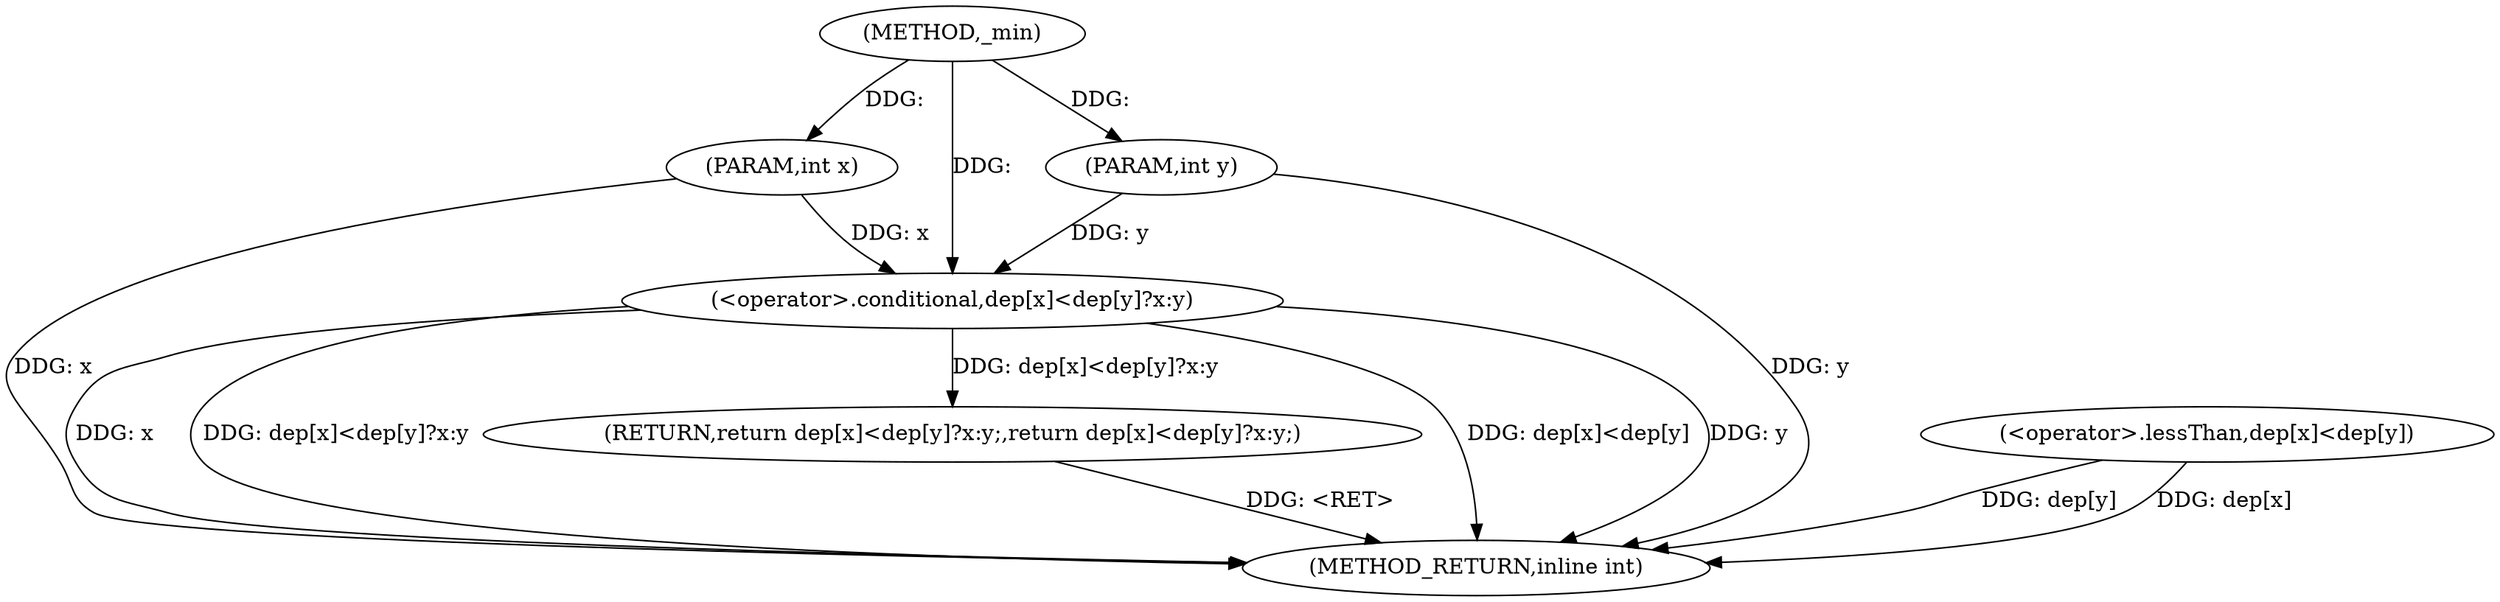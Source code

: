 digraph "_min" {  
"1000159" [label = "(METHOD,_min)" ]
"1000174" [label = "(METHOD_RETURN,inline int)" ]
"1000160" [label = "(PARAM,int x)" ]
"1000161" [label = "(PARAM,int y)" ]
"1000163" [label = "(RETURN,return dep[x]<dep[y]?x:y;,return dep[x]<dep[y]?x:y;)" ]
"1000164" [label = "(<operator>.conditional,dep[x]<dep[y]?x:y)" ]
"1000165" [label = "(<operator>.lessThan,dep[x]<dep[y])" ]
  "1000163" -> "1000174"  [ label = "DDG: <RET>"] 
  "1000160" -> "1000174"  [ label = "DDG: x"] 
  "1000161" -> "1000174"  [ label = "DDG: y"] 
  "1000165" -> "1000174"  [ label = "DDG: dep[x]"] 
  "1000165" -> "1000174"  [ label = "DDG: dep[y]"] 
  "1000164" -> "1000174"  [ label = "DDG: dep[x]<dep[y]"] 
  "1000164" -> "1000174"  [ label = "DDG: y"] 
  "1000164" -> "1000174"  [ label = "DDG: x"] 
  "1000164" -> "1000174"  [ label = "DDG: dep[x]<dep[y]?x:y"] 
  "1000159" -> "1000160"  [ label = "DDG: "] 
  "1000159" -> "1000161"  [ label = "DDG: "] 
  "1000164" -> "1000163"  [ label = "DDG: dep[x]<dep[y]?x:y"] 
  "1000160" -> "1000164"  [ label = "DDG: x"] 
  "1000159" -> "1000164"  [ label = "DDG: "] 
  "1000161" -> "1000164"  [ label = "DDG: y"] 
}
